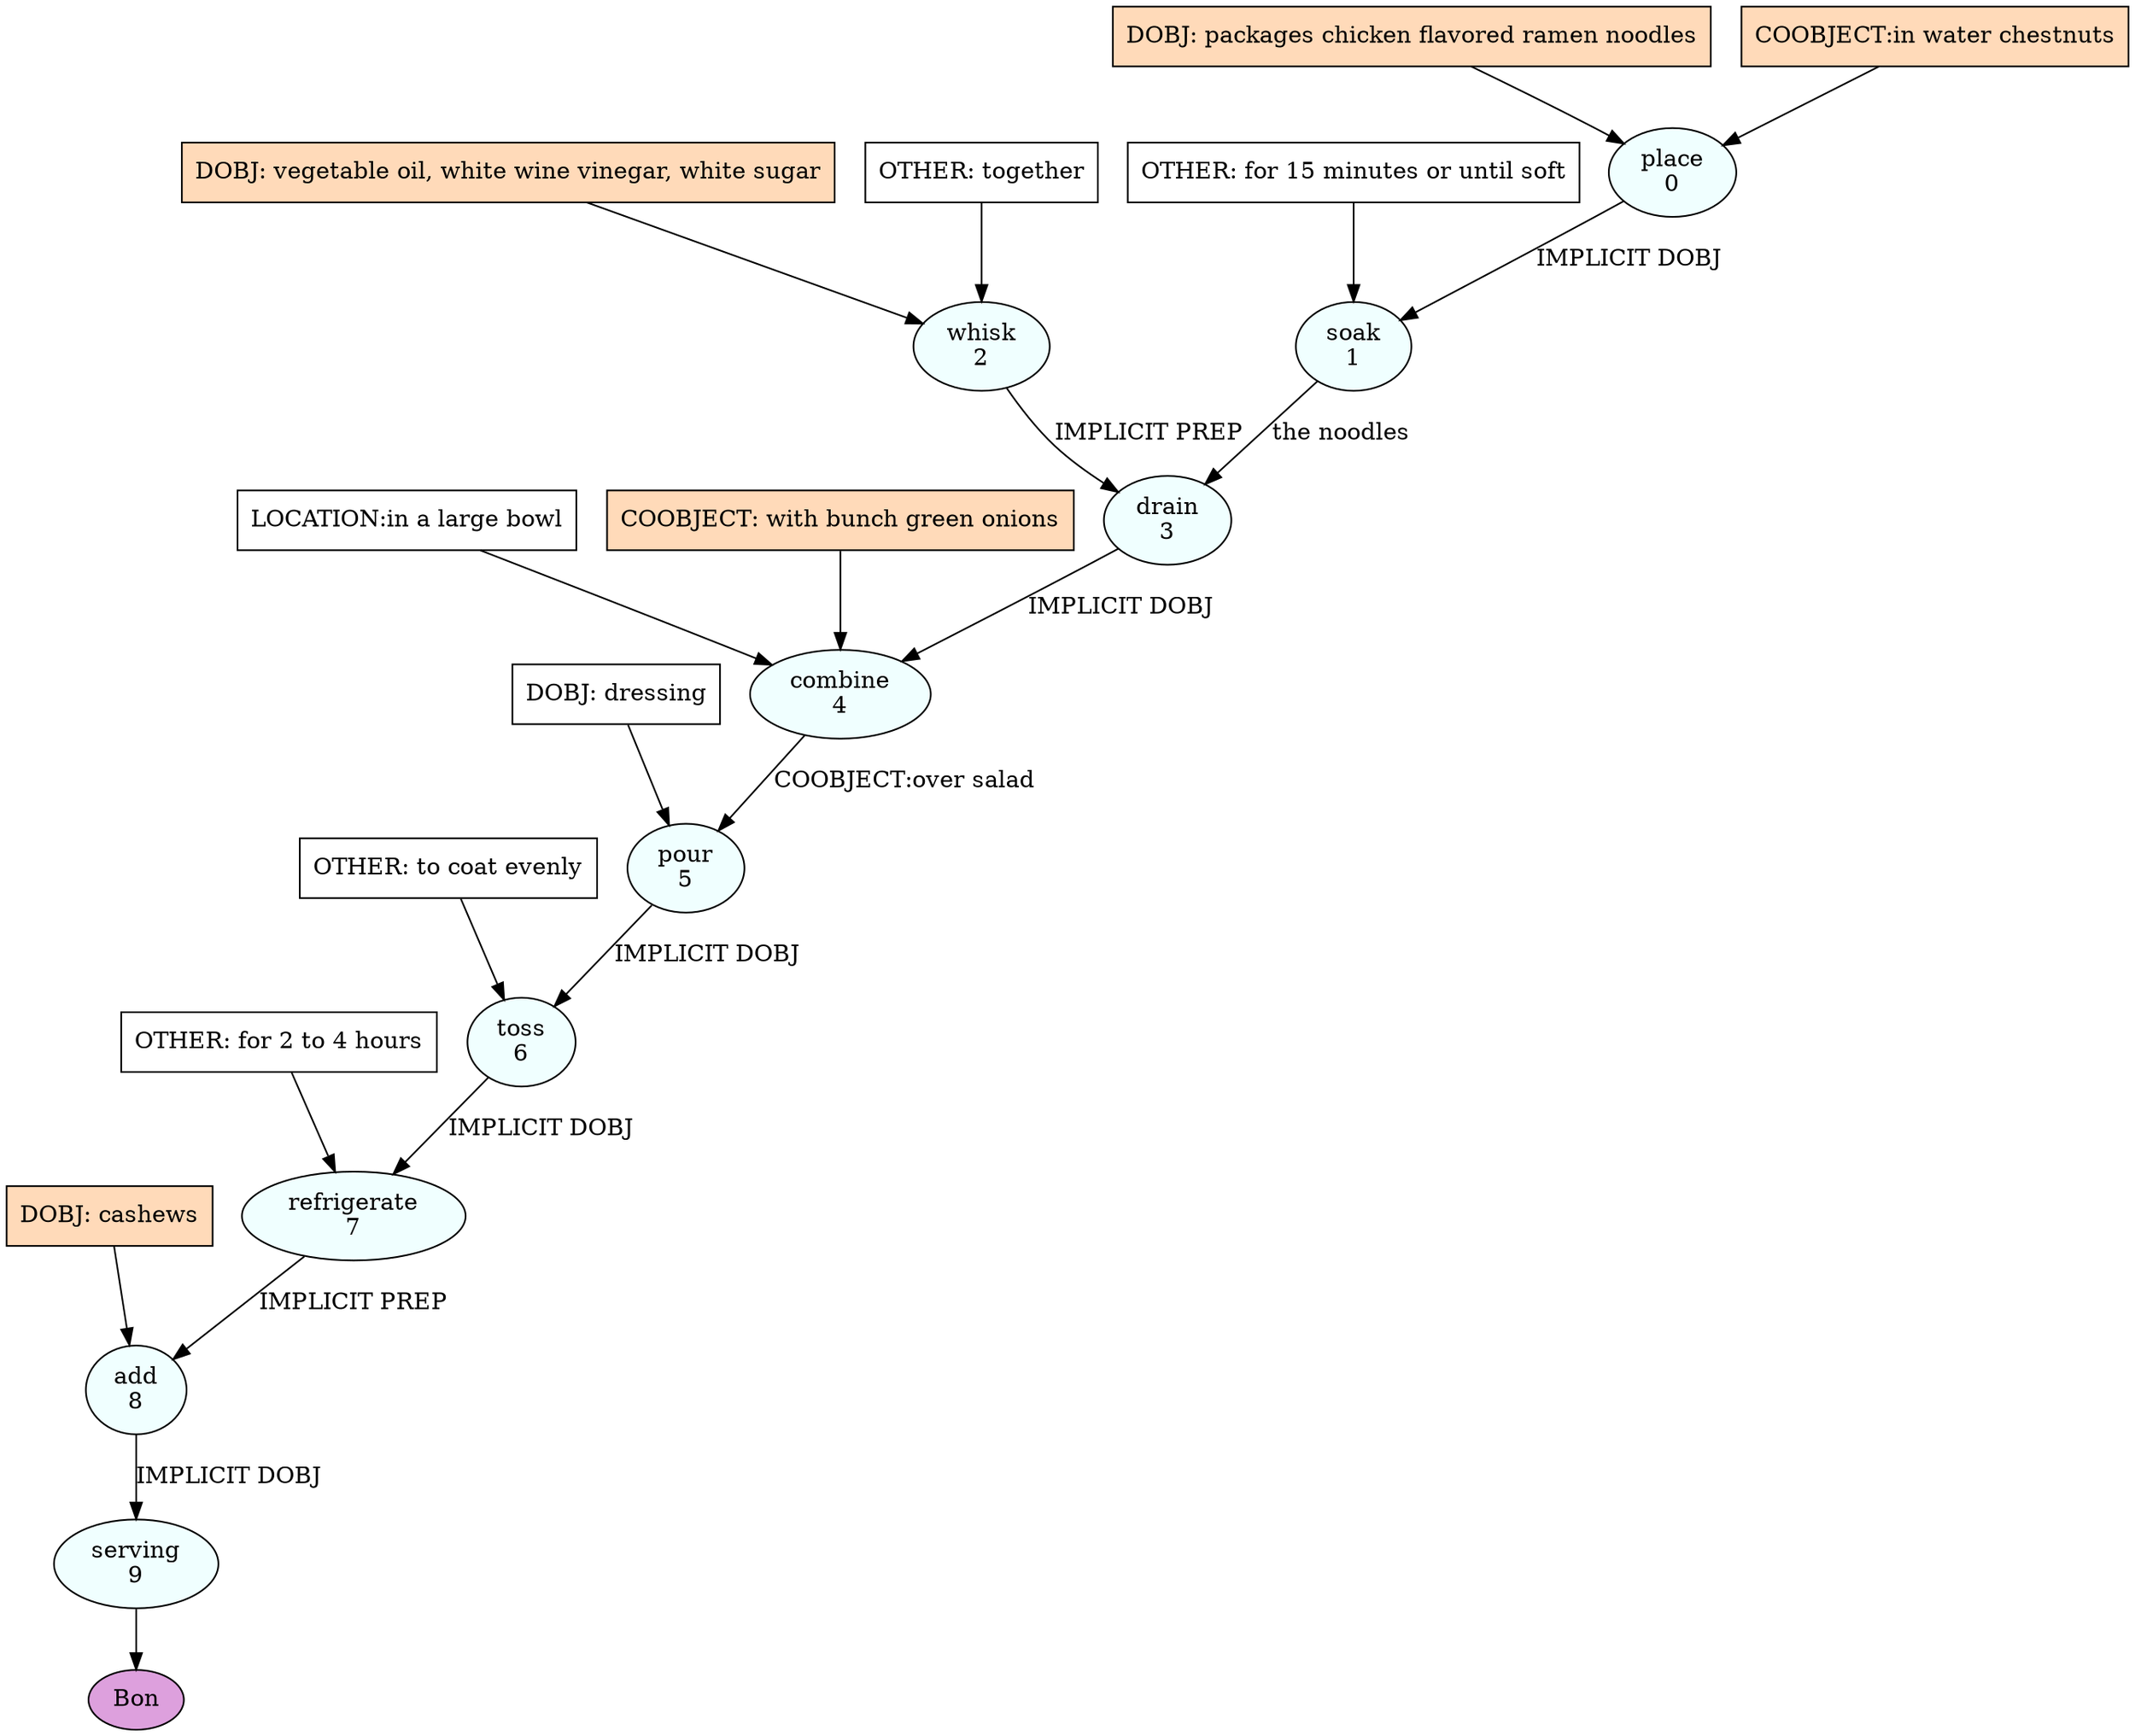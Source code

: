 digraph recipe {
E0[label="place
0", shape=oval, style=filled, fillcolor=azure]
E1[label="soak
1", shape=oval, style=filled, fillcolor=azure]
E2[label="whisk
2", shape=oval, style=filled, fillcolor=azure]
E3[label="drain
3", shape=oval, style=filled, fillcolor=azure]
E4[label="combine
4", shape=oval, style=filled, fillcolor=azure]
E5[label="pour
5", shape=oval, style=filled, fillcolor=azure]
E6[label="toss
6", shape=oval, style=filled, fillcolor=azure]
E7[label="refrigerate
7", shape=oval, style=filled, fillcolor=azure]
E8[label="add
8", shape=oval, style=filled, fillcolor=azure]
E9[label="serving
9", shape=oval, style=filled, fillcolor=azure]
D2[label="DOBJ: vegetable oil, white wine vinegar, white sugar", shape=box, style=filled, fillcolor=peachpuff]
D2 -> E2
O2_0[label="OTHER: together", shape=box, style=filled, fillcolor=white]
O2_0 -> E2
D0[label="DOBJ: packages chicken flavored ramen noodles", shape=box, style=filled, fillcolor=peachpuff]
D0 -> E0
P0_0[label="COOBJECT:in water chestnuts", shape=box, style=filled, fillcolor=peachpuff]
P0_0 -> E0
E0 -> E1 [label="IMPLICIT DOBJ"]
O1_0_0[label="OTHER: for 15 minutes or until soft", shape=box, style=filled, fillcolor=white]
O1_0_0 -> E1
E1 -> E3 [label="the noodles"]
E2 -> E3 [label="IMPLICIT PREP"]
E3 -> E4 [label="IMPLICIT DOBJ"]
P4_0_0[label="LOCATION:in a large bowl", shape=box, style=filled, fillcolor=white]
P4_0_0 -> E4
P4_1_ing[label="COOBJECT: with bunch green onions", shape=box, style=filled, fillcolor=peachpuff]
P4_1_ing -> E4
D5_0[label="DOBJ: dressing", shape=box, style=filled, fillcolor=white]
D5_0 -> E5
E4 -> E5 [label="COOBJECT:over salad"]
E5 -> E6 [label="IMPLICIT DOBJ"]
O6_0_0[label="OTHER: to coat evenly", shape=box, style=filled, fillcolor=white]
O6_0_0 -> E6
E6 -> E7 [label="IMPLICIT DOBJ"]
O7_0_0[label="OTHER: for 2 to 4 hours", shape=box, style=filled, fillcolor=white]
O7_0_0 -> E7
D8_ing[label="DOBJ: cashews", shape=box, style=filled, fillcolor=peachpuff]
D8_ing -> E8
E7 -> E8 [label="IMPLICIT PREP"]
E8 -> E9 [label="IMPLICIT DOBJ"]
EOR[label="Bon", shape=oval, style=filled, fillcolor=plum]
E9 -> EOR
}
